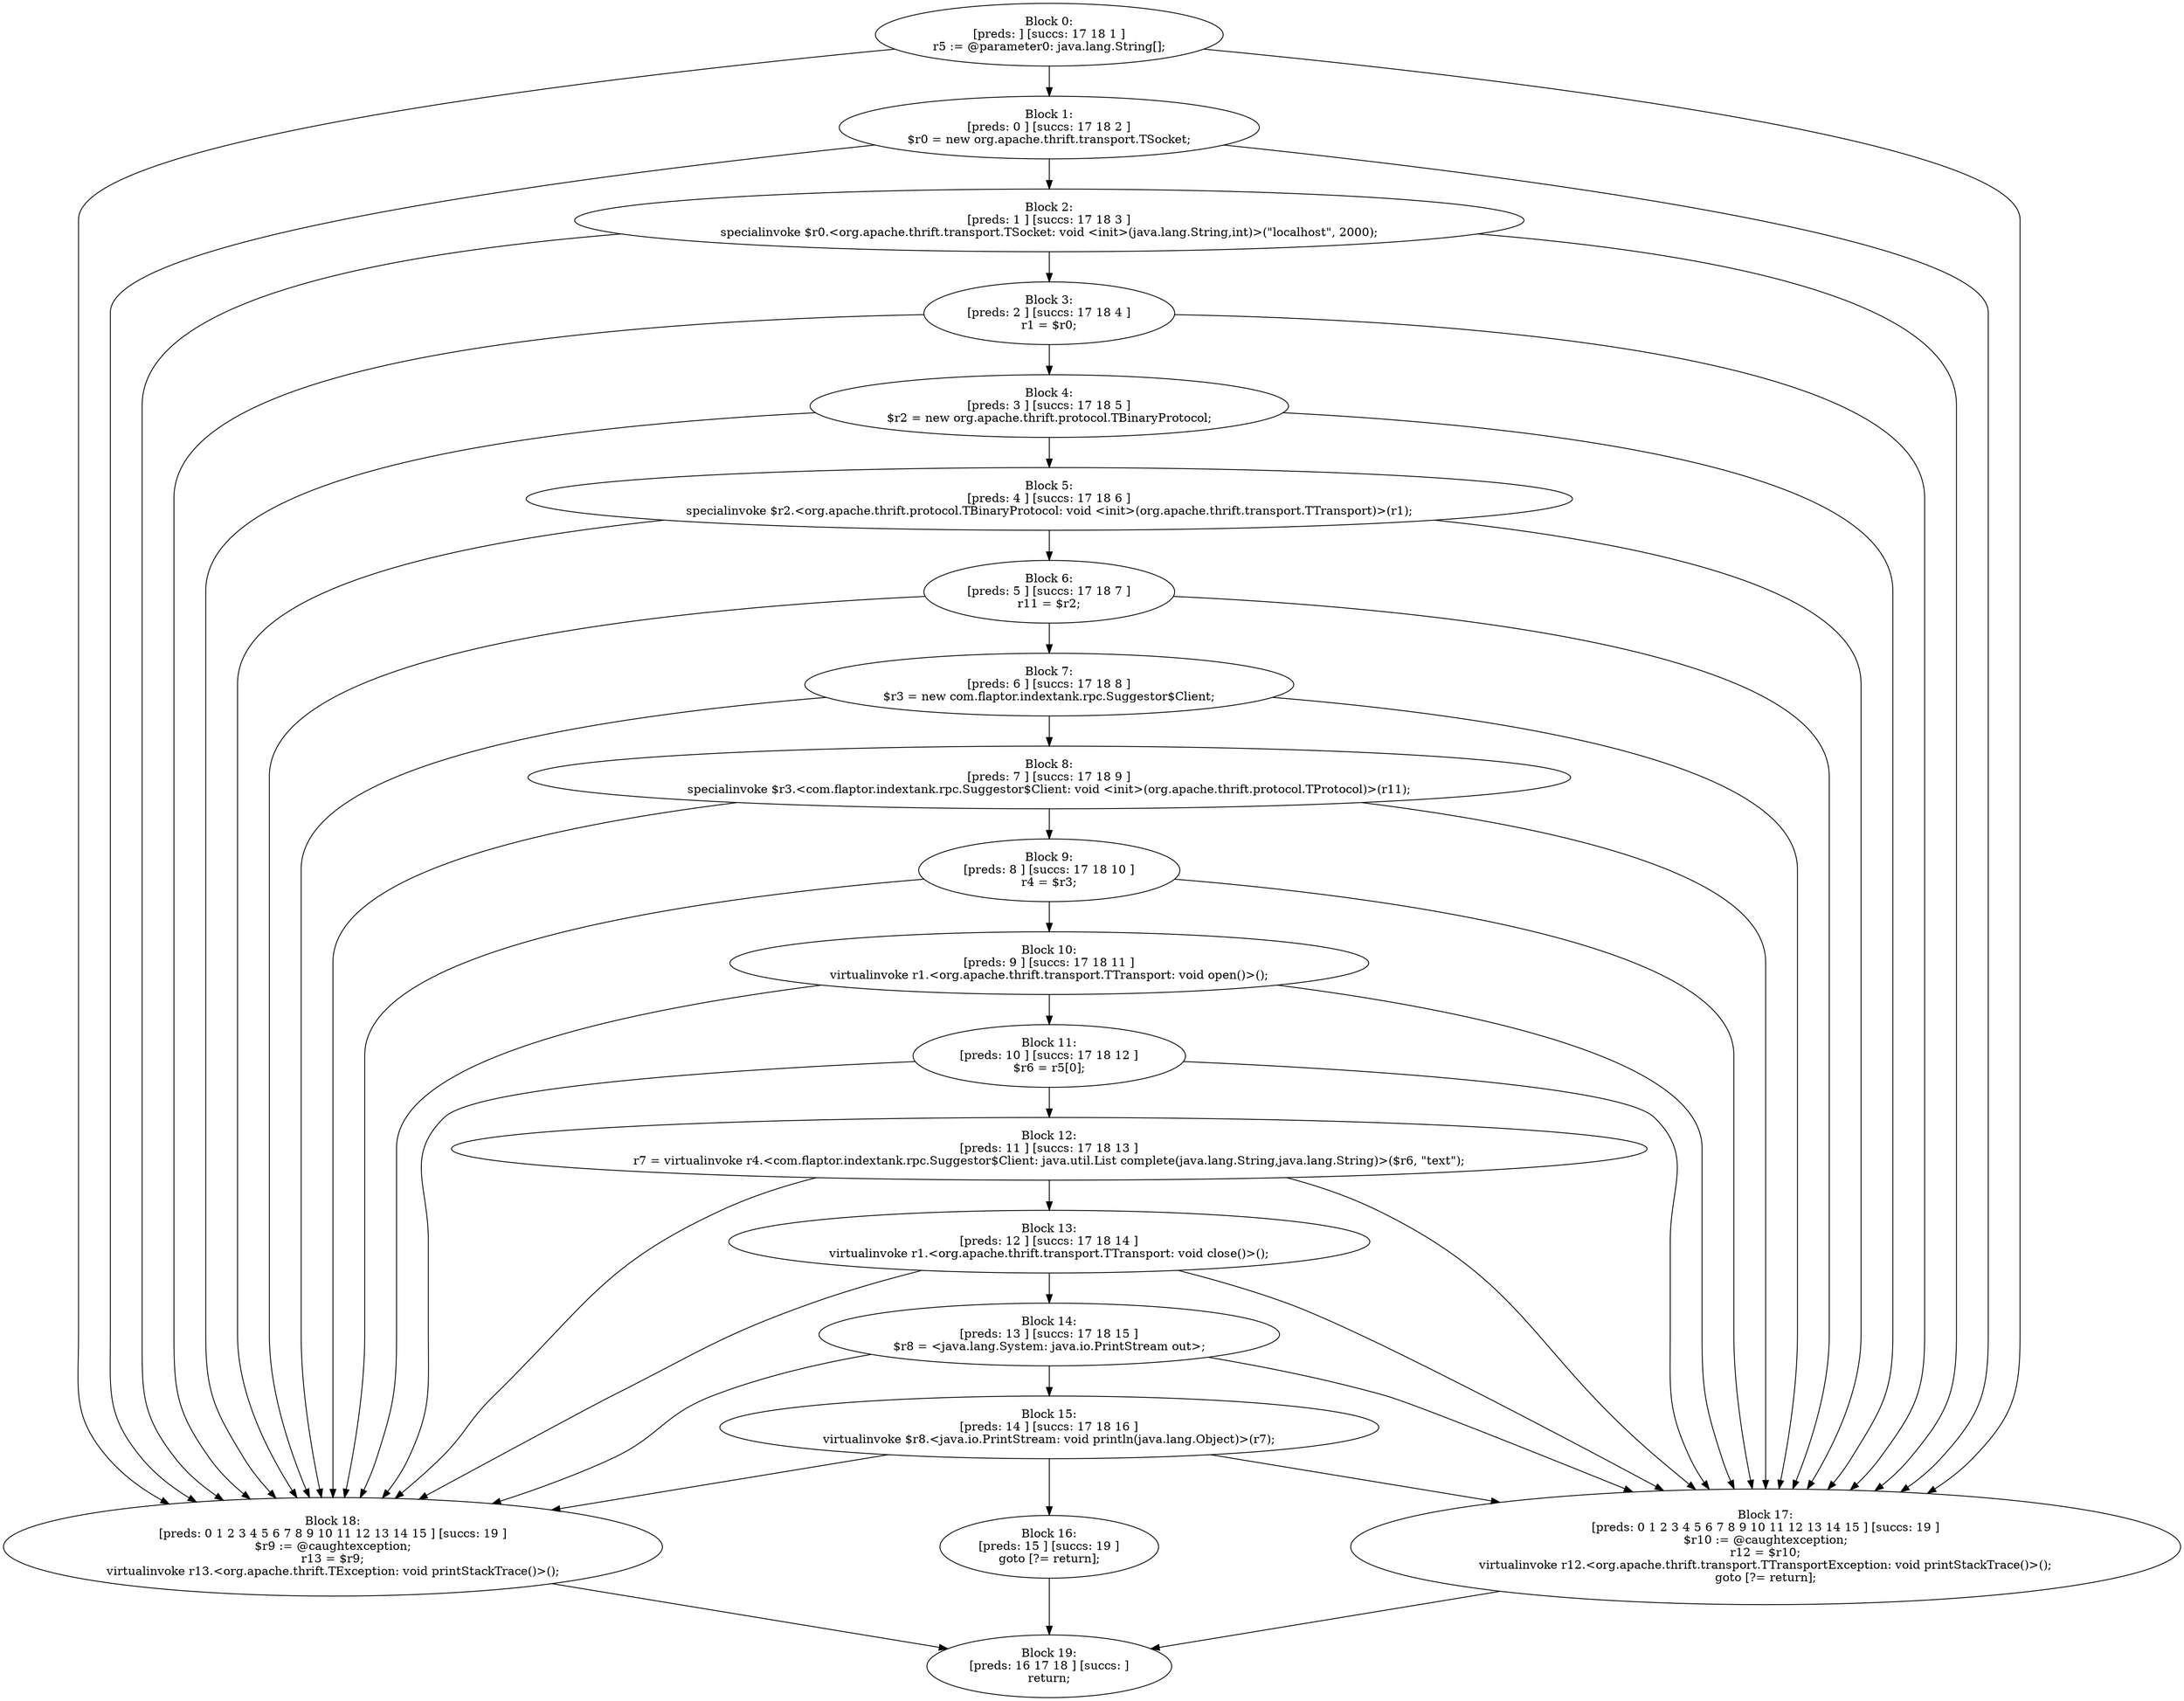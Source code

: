 digraph "unitGraph" {
    "Block 0:
[preds: ] [succs: 17 18 1 ]
r5 := @parameter0: java.lang.String[];
"
    "Block 1:
[preds: 0 ] [succs: 17 18 2 ]
$r0 = new org.apache.thrift.transport.TSocket;
"
    "Block 2:
[preds: 1 ] [succs: 17 18 3 ]
specialinvoke $r0.<org.apache.thrift.transport.TSocket: void <init>(java.lang.String,int)>(\"localhost\", 2000);
"
    "Block 3:
[preds: 2 ] [succs: 17 18 4 ]
r1 = $r0;
"
    "Block 4:
[preds: 3 ] [succs: 17 18 5 ]
$r2 = new org.apache.thrift.protocol.TBinaryProtocol;
"
    "Block 5:
[preds: 4 ] [succs: 17 18 6 ]
specialinvoke $r2.<org.apache.thrift.protocol.TBinaryProtocol: void <init>(org.apache.thrift.transport.TTransport)>(r1);
"
    "Block 6:
[preds: 5 ] [succs: 17 18 7 ]
r11 = $r2;
"
    "Block 7:
[preds: 6 ] [succs: 17 18 8 ]
$r3 = new com.flaptor.indextank.rpc.Suggestor$Client;
"
    "Block 8:
[preds: 7 ] [succs: 17 18 9 ]
specialinvoke $r3.<com.flaptor.indextank.rpc.Suggestor$Client: void <init>(org.apache.thrift.protocol.TProtocol)>(r11);
"
    "Block 9:
[preds: 8 ] [succs: 17 18 10 ]
r4 = $r3;
"
    "Block 10:
[preds: 9 ] [succs: 17 18 11 ]
virtualinvoke r1.<org.apache.thrift.transport.TTransport: void open()>();
"
    "Block 11:
[preds: 10 ] [succs: 17 18 12 ]
$r6 = r5[0];
"
    "Block 12:
[preds: 11 ] [succs: 17 18 13 ]
r7 = virtualinvoke r4.<com.flaptor.indextank.rpc.Suggestor$Client: java.util.List complete(java.lang.String,java.lang.String)>($r6, \"text\");
"
    "Block 13:
[preds: 12 ] [succs: 17 18 14 ]
virtualinvoke r1.<org.apache.thrift.transport.TTransport: void close()>();
"
    "Block 14:
[preds: 13 ] [succs: 17 18 15 ]
$r8 = <java.lang.System: java.io.PrintStream out>;
"
    "Block 15:
[preds: 14 ] [succs: 17 18 16 ]
virtualinvoke $r8.<java.io.PrintStream: void println(java.lang.Object)>(r7);
"
    "Block 16:
[preds: 15 ] [succs: 19 ]
goto [?= return];
"
    "Block 17:
[preds: 0 1 2 3 4 5 6 7 8 9 10 11 12 13 14 15 ] [succs: 19 ]
$r10 := @caughtexception;
r12 = $r10;
virtualinvoke r12.<org.apache.thrift.transport.TTransportException: void printStackTrace()>();
goto [?= return];
"
    "Block 18:
[preds: 0 1 2 3 4 5 6 7 8 9 10 11 12 13 14 15 ] [succs: 19 ]
$r9 := @caughtexception;
r13 = $r9;
virtualinvoke r13.<org.apache.thrift.TException: void printStackTrace()>();
"
    "Block 19:
[preds: 16 17 18 ] [succs: ]
return;
"
    "Block 0:
[preds: ] [succs: 17 18 1 ]
r5 := @parameter0: java.lang.String[];
"->"Block 17:
[preds: 0 1 2 3 4 5 6 7 8 9 10 11 12 13 14 15 ] [succs: 19 ]
$r10 := @caughtexception;
r12 = $r10;
virtualinvoke r12.<org.apache.thrift.transport.TTransportException: void printStackTrace()>();
goto [?= return];
";
    "Block 0:
[preds: ] [succs: 17 18 1 ]
r5 := @parameter0: java.lang.String[];
"->"Block 18:
[preds: 0 1 2 3 4 5 6 7 8 9 10 11 12 13 14 15 ] [succs: 19 ]
$r9 := @caughtexception;
r13 = $r9;
virtualinvoke r13.<org.apache.thrift.TException: void printStackTrace()>();
";
    "Block 0:
[preds: ] [succs: 17 18 1 ]
r5 := @parameter0: java.lang.String[];
"->"Block 1:
[preds: 0 ] [succs: 17 18 2 ]
$r0 = new org.apache.thrift.transport.TSocket;
";
    "Block 1:
[preds: 0 ] [succs: 17 18 2 ]
$r0 = new org.apache.thrift.transport.TSocket;
"->"Block 17:
[preds: 0 1 2 3 4 5 6 7 8 9 10 11 12 13 14 15 ] [succs: 19 ]
$r10 := @caughtexception;
r12 = $r10;
virtualinvoke r12.<org.apache.thrift.transport.TTransportException: void printStackTrace()>();
goto [?= return];
";
    "Block 1:
[preds: 0 ] [succs: 17 18 2 ]
$r0 = new org.apache.thrift.transport.TSocket;
"->"Block 18:
[preds: 0 1 2 3 4 5 6 7 8 9 10 11 12 13 14 15 ] [succs: 19 ]
$r9 := @caughtexception;
r13 = $r9;
virtualinvoke r13.<org.apache.thrift.TException: void printStackTrace()>();
";
    "Block 1:
[preds: 0 ] [succs: 17 18 2 ]
$r0 = new org.apache.thrift.transport.TSocket;
"->"Block 2:
[preds: 1 ] [succs: 17 18 3 ]
specialinvoke $r0.<org.apache.thrift.transport.TSocket: void <init>(java.lang.String,int)>(\"localhost\", 2000);
";
    "Block 2:
[preds: 1 ] [succs: 17 18 3 ]
specialinvoke $r0.<org.apache.thrift.transport.TSocket: void <init>(java.lang.String,int)>(\"localhost\", 2000);
"->"Block 17:
[preds: 0 1 2 3 4 5 6 7 8 9 10 11 12 13 14 15 ] [succs: 19 ]
$r10 := @caughtexception;
r12 = $r10;
virtualinvoke r12.<org.apache.thrift.transport.TTransportException: void printStackTrace()>();
goto [?= return];
";
    "Block 2:
[preds: 1 ] [succs: 17 18 3 ]
specialinvoke $r0.<org.apache.thrift.transport.TSocket: void <init>(java.lang.String,int)>(\"localhost\", 2000);
"->"Block 18:
[preds: 0 1 2 3 4 5 6 7 8 9 10 11 12 13 14 15 ] [succs: 19 ]
$r9 := @caughtexception;
r13 = $r9;
virtualinvoke r13.<org.apache.thrift.TException: void printStackTrace()>();
";
    "Block 2:
[preds: 1 ] [succs: 17 18 3 ]
specialinvoke $r0.<org.apache.thrift.transport.TSocket: void <init>(java.lang.String,int)>(\"localhost\", 2000);
"->"Block 3:
[preds: 2 ] [succs: 17 18 4 ]
r1 = $r0;
";
    "Block 3:
[preds: 2 ] [succs: 17 18 4 ]
r1 = $r0;
"->"Block 17:
[preds: 0 1 2 3 4 5 6 7 8 9 10 11 12 13 14 15 ] [succs: 19 ]
$r10 := @caughtexception;
r12 = $r10;
virtualinvoke r12.<org.apache.thrift.transport.TTransportException: void printStackTrace()>();
goto [?= return];
";
    "Block 3:
[preds: 2 ] [succs: 17 18 4 ]
r1 = $r0;
"->"Block 18:
[preds: 0 1 2 3 4 5 6 7 8 9 10 11 12 13 14 15 ] [succs: 19 ]
$r9 := @caughtexception;
r13 = $r9;
virtualinvoke r13.<org.apache.thrift.TException: void printStackTrace()>();
";
    "Block 3:
[preds: 2 ] [succs: 17 18 4 ]
r1 = $r0;
"->"Block 4:
[preds: 3 ] [succs: 17 18 5 ]
$r2 = new org.apache.thrift.protocol.TBinaryProtocol;
";
    "Block 4:
[preds: 3 ] [succs: 17 18 5 ]
$r2 = new org.apache.thrift.protocol.TBinaryProtocol;
"->"Block 17:
[preds: 0 1 2 3 4 5 6 7 8 9 10 11 12 13 14 15 ] [succs: 19 ]
$r10 := @caughtexception;
r12 = $r10;
virtualinvoke r12.<org.apache.thrift.transport.TTransportException: void printStackTrace()>();
goto [?= return];
";
    "Block 4:
[preds: 3 ] [succs: 17 18 5 ]
$r2 = new org.apache.thrift.protocol.TBinaryProtocol;
"->"Block 18:
[preds: 0 1 2 3 4 5 6 7 8 9 10 11 12 13 14 15 ] [succs: 19 ]
$r9 := @caughtexception;
r13 = $r9;
virtualinvoke r13.<org.apache.thrift.TException: void printStackTrace()>();
";
    "Block 4:
[preds: 3 ] [succs: 17 18 5 ]
$r2 = new org.apache.thrift.protocol.TBinaryProtocol;
"->"Block 5:
[preds: 4 ] [succs: 17 18 6 ]
specialinvoke $r2.<org.apache.thrift.protocol.TBinaryProtocol: void <init>(org.apache.thrift.transport.TTransport)>(r1);
";
    "Block 5:
[preds: 4 ] [succs: 17 18 6 ]
specialinvoke $r2.<org.apache.thrift.protocol.TBinaryProtocol: void <init>(org.apache.thrift.transport.TTransport)>(r1);
"->"Block 17:
[preds: 0 1 2 3 4 5 6 7 8 9 10 11 12 13 14 15 ] [succs: 19 ]
$r10 := @caughtexception;
r12 = $r10;
virtualinvoke r12.<org.apache.thrift.transport.TTransportException: void printStackTrace()>();
goto [?= return];
";
    "Block 5:
[preds: 4 ] [succs: 17 18 6 ]
specialinvoke $r2.<org.apache.thrift.protocol.TBinaryProtocol: void <init>(org.apache.thrift.transport.TTransport)>(r1);
"->"Block 18:
[preds: 0 1 2 3 4 5 6 7 8 9 10 11 12 13 14 15 ] [succs: 19 ]
$r9 := @caughtexception;
r13 = $r9;
virtualinvoke r13.<org.apache.thrift.TException: void printStackTrace()>();
";
    "Block 5:
[preds: 4 ] [succs: 17 18 6 ]
specialinvoke $r2.<org.apache.thrift.protocol.TBinaryProtocol: void <init>(org.apache.thrift.transport.TTransport)>(r1);
"->"Block 6:
[preds: 5 ] [succs: 17 18 7 ]
r11 = $r2;
";
    "Block 6:
[preds: 5 ] [succs: 17 18 7 ]
r11 = $r2;
"->"Block 17:
[preds: 0 1 2 3 4 5 6 7 8 9 10 11 12 13 14 15 ] [succs: 19 ]
$r10 := @caughtexception;
r12 = $r10;
virtualinvoke r12.<org.apache.thrift.transport.TTransportException: void printStackTrace()>();
goto [?= return];
";
    "Block 6:
[preds: 5 ] [succs: 17 18 7 ]
r11 = $r2;
"->"Block 18:
[preds: 0 1 2 3 4 5 6 7 8 9 10 11 12 13 14 15 ] [succs: 19 ]
$r9 := @caughtexception;
r13 = $r9;
virtualinvoke r13.<org.apache.thrift.TException: void printStackTrace()>();
";
    "Block 6:
[preds: 5 ] [succs: 17 18 7 ]
r11 = $r2;
"->"Block 7:
[preds: 6 ] [succs: 17 18 8 ]
$r3 = new com.flaptor.indextank.rpc.Suggestor$Client;
";
    "Block 7:
[preds: 6 ] [succs: 17 18 8 ]
$r3 = new com.flaptor.indextank.rpc.Suggestor$Client;
"->"Block 17:
[preds: 0 1 2 3 4 5 6 7 8 9 10 11 12 13 14 15 ] [succs: 19 ]
$r10 := @caughtexception;
r12 = $r10;
virtualinvoke r12.<org.apache.thrift.transport.TTransportException: void printStackTrace()>();
goto [?= return];
";
    "Block 7:
[preds: 6 ] [succs: 17 18 8 ]
$r3 = new com.flaptor.indextank.rpc.Suggestor$Client;
"->"Block 18:
[preds: 0 1 2 3 4 5 6 7 8 9 10 11 12 13 14 15 ] [succs: 19 ]
$r9 := @caughtexception;
r13 = $r9;
virtualinvoke r13.<org.apache.thrift.TException: void printStackTrace()>();
";
    "Block 7:
[preds: 6 ] [succs: 17 18 8 ]
$r3 = new com.flaptor.indextank.rpc.Suggestor$Client;
"->"Block 8:
[preds: 7 ] [succs: 17 18 9 ]
specialinvoke $r3.<com.flaptor.indextank.rpc.Suggestor$Client: void <init>(org.apache.thrift.protocol.TProtocol)>(r11);
";
    "Block 8:
[preds: 7 ] [succs: 17 18 9 ]
specialinvoke $r3.<com.flaptor.indextank.rpc.Suggestor$Client: void <init>(org.apache.thrift.protocol.TProtocol)>(r11);
"->"Block 17:
[preds: 0 1 2 3 4 5 6 7 8 9 10 11 12 13 14 15 ] [succs: 19 ]
$r10 := @caughtexception;
r12 = $r10;
virtualinvoke r12.<org.apache.thrift.transport.TTransportException: void printStackTrace()>();
goto [?= return];
";
    "Block 8:
[preds: 7 ] [succs: 17 18 9 ]
specialinvoke $r3.<com.flaptor.indextank.rpc.Suggestor$Client: void <init>(org.apache.thrift.protocol.TProtocol)>(r11);
"->"Block 18:
[preds: 0 1 2 3 4 5 6 7 8 9 10 11 12 13 14 15 ] [succs: 19 ]
$r9 := @caughtexception;
r13 = $r9;
virtualinvoke r13.<org.apache.thrift.TException: void printStackTrace()>();
";
    "Block 8:
[preds: 7 ] [succs: 17 18 9 ]
specialinvoke $r3.<com.flaptor.indextank.rpc.Suggestor$Client: void <init>(org.apache.thrift.protocol.TProtocol)>(r11);
"->"Block 9:
[preds: 8 ] [succs: 17 18 10 ]
r4 = $r3;
";
    "Block 9:
[preds: 8 ] [succs: 17 18 10 ]
r4 = $r3;
"->"Block 17:
[preds: 0 1 2 3 4 5 6 7 8 9 10 11 12 13 14 15 ] [succs: 19 ]
$r10 := @caughtexception;
r12 = $r10;
virtualinvoke r12.<org.apache.thrift.transport.TTransportException: void printStackTrace()>();
goto [?= return];
";
    "Block 9:
[preds: 8 ] [succs: 17 18 10 ]
r4 = $r3;
"->"Block 18:
[preds: 0 1 2 3 4 5 6 7 8 9 10 11 12 13 14 15 ] [succs: 19 ]
$r9 := @caughtexception;
r13 = $r9;
virtualinvoke r13.<org.apache.thrift.TException: void printStackTrace()>();
";
    "Block 9:
[preds: 8 ] [succs: 17 18 10 ]
r4 = $r3;
"->"Block 10:
[preds: 9 ] [succs: 17 18 11 ]
virtualinvoke r1.<org.apache.thrift.transport.TTransport: void open()>();
";
    "Block 10:
[preds: 9 ] [succs: 17 18 11 ]
virtualinvoke r1.<org.apache.thrift.transport.TTransport: void open()>();
"->"Block 17:
[preds: 0 1 2 3 4 5 6 7 8 9 10 11 12 13 14 15 ] [succs: 19 ]
$r10 := @caughtexception;
r12 = $r10;
virtualinvoke r12.<org.apache.thrift.transport.TTransportException: void printStackTrace()>();
goto [?= return];
";
    "Block 10:
[preds: 9 ] [succs: 17 18 11 ]
virtualinvoke r1.<org.apache.thrift.transport.TTransport: void open()>();
"->"Block 18:
[preds: 0 1 2 3 4 5 6 7 8 9 10 11 12 13 14 15 ] [succs: 19 ]
$r9 := @caughtexception;
r13 = $r9;
virtualinvoke r13.<org.apache.thrift.TException: void printStackTrace()>();
";
    "Block 10:
[preds: 9 ] [succs: 17 18 11 ]
virtualinvoke r1.<org.apache.thrift.transport.TTransport: void open()>();
"->"Block 11:
[preds: 10 ] [succs: 17 18 12 ]
$r6 = r5[0];
";
    "Block 11:
[preds: 10 ] [succs: 17 18 12 ]
$r6 = r5[0];
"->"Block 17:
[preds: 0 1 2 3 4 5 6 7 8 9 10 11 12 13 14 15 ] [succs: 19 ]
$r10 := @caughtexception;
r12 = $r10;
virtualinvoke r12.<org.apache.thrift.transport.TTransportException: void printStackTrace()>();
goto [?= return];
";
    "Block 11:
[preds: 10 ] [succs: 17 18 12 ]
$r6 = r5[0];
"->"Block 18:
[preds: 0 1 2 3 4 5 6 7 8 9 10 11 12 13 14 15 ] [succs: 19 ]
$r9 := @caughtexception;
r13 = $r9;
virtualinvoke r13.<org.apache.thrift.TException: void printStackTrace()>();
";
    "Block 11:
[preds: 10 ] [succs: 17 18 12 ]
$r6 = r5[0];
"->"Block 12:
[preds: 11 ] [succs: 17 18 13 ]
r7 = virtualinvoke r4.<com.flaptor.indextank.rpc.Suggestor$Client: java.util.List complete(java.lang.String,java.lang.String)>($r6, \"text\");
";
    "Block 12:
[preds: 11 ] [succs: 17 18 13 ]
r7 = virtualinvoke r4.<com.flaptor.indextank.rpc.Suggestor$Client: java.util.List complete(java.lang.String,java.lang.String)>($r6, \"text\");
"->"Block 17:
[preds: 0 1 2 3 4 5 6 7 8 9 10 11 12 13 14 15 ] [succs: 19 ]
$r10 := @caughtexception;
r12 = $r10;
virtualinvoke r12.<org.apache.thrift.transport.TTransportException: void printStackTrace()>();
goto [?= return];
";
    "Block 12:
[preds: 11 ] [succs: 17 18 13 ]
r7 = virtualinvoke r4.<com.flaptor.indextank.rpc.Suggestor$Client: java.util.List complete(java.lang.String,java.lang.String)>($r6, \"text\");
"->"Block 18:
[preds: 0 1 2 3 4 5 6 7 8 9 10 11 12 13 14 15 ] [succs: 19 ]
$r9 := @caughtexception;
r13 = $r9;
virtualinvoke r13.<org.apache.thrift.TException: void printStackTrace()>();
";
    "Block 12:
[preds: 11 ] [succs: 17 18 13 ]
r7 = virtualinvoke r4.<com.flaptor.indextank.rpc.Suggestor$Client: java.util.List complete(java.lang.String,java.lang.String)>($r6, \"text\");
"->"Block 13:
[preds: 12 ] [succs: 17 18 14 ]
virtualinvoke r1.<org.apache.thrift.transport.TTransport: void close()>();
";
    "Block 13:
[preds: 12 ] [succs: 17 18 14 ]
virtualinvoke r1.<org.apache.thrift.transport.TTransport: void close()>();
"->"Block 17:
[preds: 0 1 2 3 4 5 6 7 8 9 10 11 12 13 14 15 ] [succs: 19 ]
$r10 := @caughtexception;
r12 = $r10;
virtualinvoke r12.<org.apache.thrift.transport.TTransportException: void printStackTrace()>();
goto [?= return];
";
    "Block 13:
[preds: 12 ] [succs: 17 18 14 ]
virtualinvoke r1.<org.apache.thrift.transport.TTransport: void close()>();
"->"Block 18:
[preds: 0 1 2 3 4 5 6 7 8 9 10 11 12 13 14 15 ] [succs: 19 ]
$r9 := @caughtexception;
r13 = $r9;
virtualinvoke r13.<org.apache.thrift.TException: void printStackTrace()>();
";
    "Block 13:
[preds: 12 ] [succs: 17 18 14 ]
virtualinvoke r1.<org.apache.thrift.transport.TTransport: void close()>();
"->"Block 14:
[preds: 13 ] [succs: 17 18 15 ]
$r8 = <java.lang.System: java.io.PrintStream out>;
";
    "Block 14:
[preds: 13 ] [succs: 17 18 15 ]
$r8 = <java.lang.System: java.io.PrintStream out>;
"->"Block 17:
[preds: 0 1 2 3 4 5 6 7 8 9 10 11 12 13 14 15 ] [succs: 19 ]
$r10 := @caughtexception;
r12 = $r10;
virtualinvoke r12.<org.apache.thrift.transport.TTransportException: void printStackTrace()>();
goto [?= return];
";
    "Block 14:
[preds: 13 ] [succs: 17 18 15 ]
$r8 = <java.lang.System: java.io.PrintStream out>;
"->"Block 18:
[preds: 0 1 2 3 4 5 6 7 8 9 10 11 12 13 14 15 ] [succs: 19 ]
$r9 := @caughtexception;
r13 = $r9;
virtualinvoke r13.<org.apache.thrift.TException: void printStackTrace()>();
";
    "Block 14:
[preds: 13 ] [succs: 17 18 15 ]
$r8 = <java.lang.System: java.io.PrintStream out>;
"->"Block 15:
[preds: 14 ] [succs: 17 18 16 ]
virtualinvoke $r8.<java.io.PrintStream: void println(java.lang.Object)>(r7);
";
    "Block 15:
[preds: 14 ] [succs: 17 18 16 ]
virtualinvoke $r8.<java.io.PrintStream: void println(java.lang.Object)>(r7);
"->"Block 17:
[preds: 0 1 2 3 4 5 6 7 8 9 10 11 12 13 14 15 ] [succs: 19 ]
$r10 := @caughtexception;
r12 = $r10;
virtualinvoke r12.<org.apache.thrift.transport.TTransportException: void printStackTrace()>();
goto [?= return];
";
    "Block 15:
[preds: 14 ] [succs: 17 18 16 ]
virtualinvoke $r8.<java.io.PrintStream: void println(java.lang.Object)>(r7);
"->"Block 18:
[preds: 0 1 2 3 4 5 6 7 8 9 10 11 12 13 14 15 ] [succs: 19 ]
$r9 := @caughtexception;
r13 = $r9;
virtualinvoke r13.<org.apache.thrift.TException: void printStackTrace()>();
";
    "Block 15:
[preds: 14 ] [succs: 17 18 16 ]
virtualinvoke $r8.<java.io.PrintStream: void println(java.lang.Object)>(r7);
"->"Block 16:
[preds: 15 ] [succs: 19 ]
goto [?= return];
";
    "Block 16:
[preds: 15 ] [succs: 19 ]
goto [?= return];
"->"Block 19:
[preds: 16 17 18 ] [succs: ]
return;
";
    "Block 17:
[preds: 0 1 2 3 4 5 6 7 8 9 10 11 12 13 14 15 ] [succs: 19 ]
$r10 := @caughtexception;
r12 = $r10;
virtualinvoke r12.<org.apache.thrift.transport.TTransportException: void printStackTrace()>();
goto [?= return];
"->"Block 19:
[preds: 16 17 18 ] [succs: ]
return;
";
    "Block 18:
[preds: 0 1 2 3 4 5 6 7 8 9 10 11 12 13 14 15 ] [succs: 19 ]
$r9 := @caughtexception;
r13 = $r9;
virtualinvoke r13.<org.apache.thrift.TException: void printStackTrace()>();
"->"Block 19:
[preds: 16 17 18 ] [succs: ]
return;
";
}
